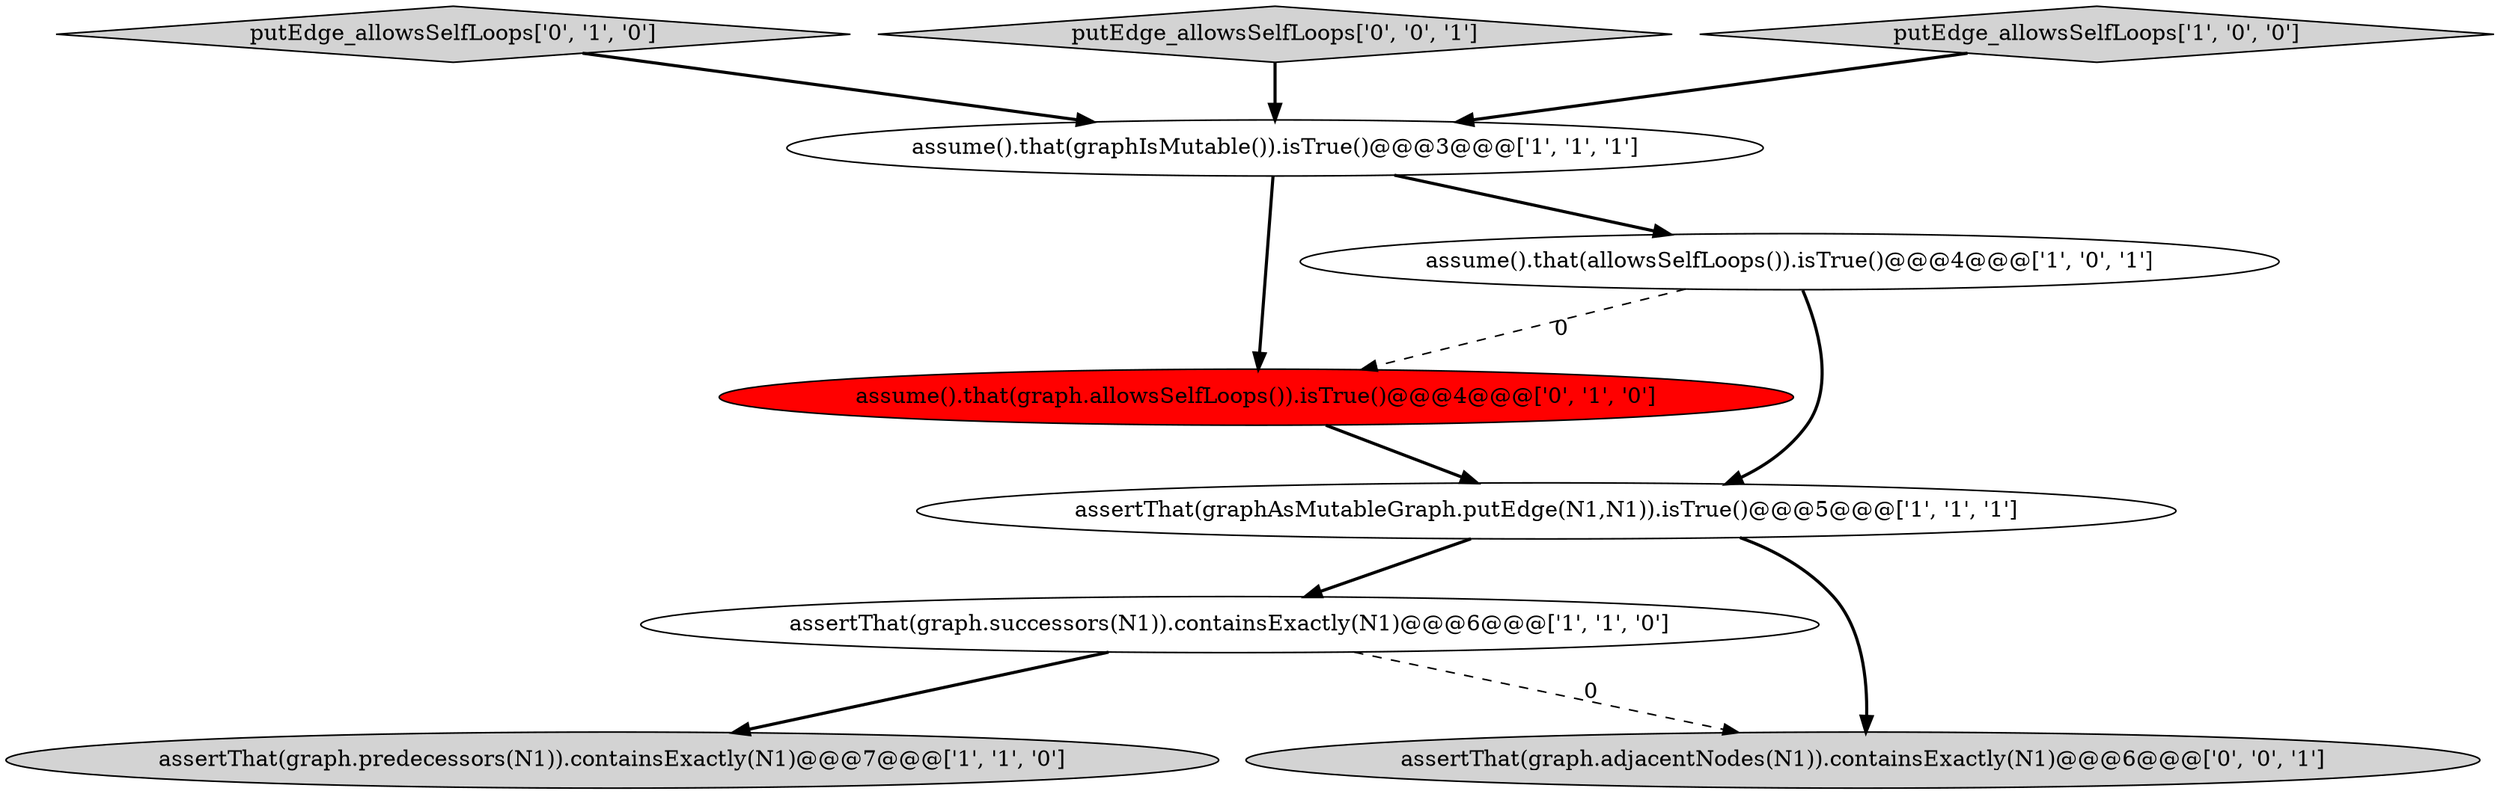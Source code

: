 digraph {
0 [style = filled, label = "assertThat(graph.successors(N1)).containsExactly(N1)@@@6@@@['1', '1', '0']", fillcolor = white, shape = ellipse image = "AAA0AAABBB1BBB"];
7 [style = filled, label = "putEdge_allowsSelfLoops['0', '1', '0']", fillcolor = lightgray, shape = diamond image = "AAA0AAABBB2BBB"];
9 [style = filled, label = "assertThat(graph.adjacentNodes(N1)).containsExactly(N1)@@@6@@@['0', '0', '1']", fillcolor = lightgray, shape = ellipse image = "AAA0AAABBB3BBB"];
3 [style = filled, label = "assertThat(graphAsMutableGraph.putEdge(N1,N1)).isTrue()@@@5@@@['1', '1', '1']", fillcolor = white, shape = ellipse image = "AAA0AAABBB1BBB"];
8 [style = filled, label = "putEdge_allowsSelfLoops['0', '0', '1']", fillcolor = lightgray, shape = diamond image = "AAA0AAABBB3BBB"];
6 [style = filled, label = "assume().that(graph.allowsSelfLoops()).isTrue()@@@4@@@['0', '1', '0']", fillcolor = red, shape = ellipse image = "AAA1AAABBB2BBB"];
1 [style = filled, label = "putEdge_allowsSelfLoops['1', '0', '0']", fillcolor = lightgray, shape = diamond image = "AAA0AAABBB1BBB"];
2 [style = filled, label = "assume().that(graphIsMutable()).isTrue()@@@3@@@['1', '1', '1']", fillcolor = white, shape = ellipse image = "AAA0AAABBB1BBB"];
5 [style = filled, label = "assume().that(allowsSelfLoops()).isTrue()@@@4@@@['1', '0', '1']", fillcolor = white, shape = ellipse image = "AAA0AAABBB1BBB"];
4 [style = filled, label = "assertThat(graph.predecessors(N1)).containsExactly(N1)@@@7@@@['1', '1', '0']", fillcolor = lightgray, shape = ellipse image = "AAA0AAABBB1BBB"];
5->3 [style = bold, label=""];
3->9 [style = bold, label=""];
6->3 [style = bold, label=""];
1->2 [style = bold, label=""];
0->9 [style = dashed, label="0"];
5->6 [style = dashed, label="0"];
8->2 [style = bold, label=""];
0->4 [style = bold, label=""];
7->2 [style = bold, label=""];
2->6 [style = bold, label=""];
3->0 [style = bold, label=""];
2->5 [style = bold, label=""];
}
